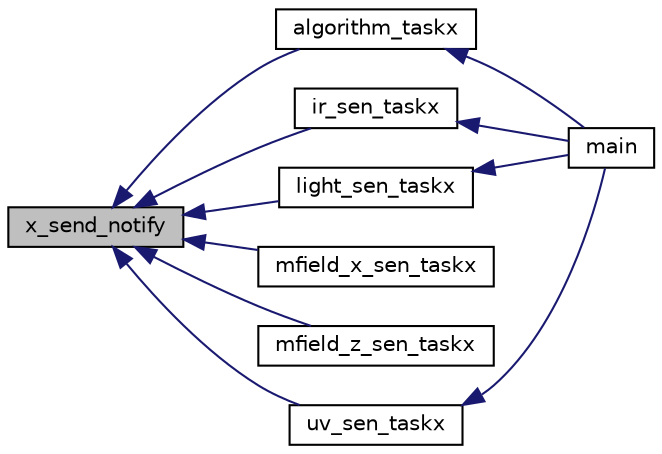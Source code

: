 digraph "x_send_notify"
{
 // INTERACTIVE_SVG=YES
  edge [fontname="Helvetica",fontsize="10",labelfontname="Helvetica",labelfontsize="10"];
  node [fontname="Helvetica",fontsize="10",shape=record];
  rankdir="LR";
  Node1 [label="x_send_notify",height=0.2,width=0.4,color="black", fillcolor="grey75", style="filled", fontcolor="black"];
  Node1 -> Node2 [dir="back",color="midnightblue",fontsize="10",style="solid",fontname="Helvetica"];
  Node2 [label="algorithm_taskx",height=0.2,width=0.4,color="black", fillcolor="white", style="filled",URL="$dc/d87/a00032.html#a1d182ae18a9176c2a1e28cc654dc0e43",tooltip="Algorithm task function. "];
  Node2 -> Node3 [dir="back",color="midnightblue",fontsize="10",style="solid",fontname="Helvetica"];
  Node3 [label="main",height=0.2,width=0.4,color="black", fillcolor="white", style="filled",URL="$d5/db6/a00042.html#a840291bc02cba5474a4cb46a9b9566fe",tooltip="System startup function. "];
  Node1 -> Node4 [dir="back",color="midnightblue",fontsize="10",style="solid",fontname="Helvetica"];
  Node4 [label="ir_sen_taskx",height=0.2,width=0.4,color="black", fillcolor="white", style="filled",URL="$d3/de7/a00039.html#a24529100c87dfc257e9b56f7f0bcfa78",tooltip="ir sensor module task function. "];
  Node4 -> Node3 [dir="back",color="midnightblue",fontsize="10",style="solid",fontname="Helvetica"];
  Node1 -> Node5 [dir="back",color="midnightblue",fontsize="10",style="solid",fontname="Helvetica"];
  Node5 [label="light_sen_taskx",height=0.2,width=0.4,color="black", fillcolor="white", style="filled",URL="$dd/d32/a00041.html#ae9aa2f8b8e90a92755efbcd161c67bc0",tooltip="light sensor module task function. "];
  Node5 -> Node3 [dir="back",color="midnightblue",fontsize="10",style="solid",fontname="Helvetica"];
  Node1 -> Node6 [dir="back",color="midnightblue",fontsize="10",style="solid",fontname="Helvetica"];
  Node6 [label="mfield_x_sen_taskx",height=0.2,width=0.4,color="black", fillcolor="white", style="filled",URL="$d5/df9/a00044.html#a72e9235043dc4a8469143a6eb48bf117",tooltip="module task function. "];
  Node1 -> Node7 [dir="back",color="midnightblue",fontsize="10",style="solid",fontname="Helvetica"];
  Node7 [label="mfield_z_sen_taskx",height=0.2,width=0.4,color="black", fillcolor="white", style="filled",URL="$d6/d2d/a00047.html#a7ef08302978421a5dc004f06aab80a8a",tooltip="mfield sensor module task function. "];
  Node1 -> Node8 [dir="back",color="midnightblue",fontsize="10",style="solid",fontname="Helvetica"];
  Node8 [label="uv_sen_taskx",height=0.2,width=0.4,color="black", fillcolor="white", style="filled",URL="$dc/ddf/a00067.html#ab4e931568892f0b46a2571d3c480f5c8",tooltip="uv sensor module task function. "];
  Node8 -> Node3 [dir="back",color="midnightblue",fontsize="10",style="solid",fontname="Helvetica"];
}
